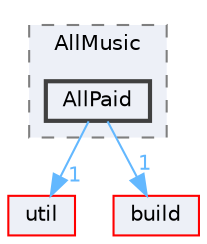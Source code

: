 digraph "AllPaid"
{
 // LATEX_PDF_SIZE
  bgcolor="transparent";
  edge [fontname=Helvetica,fontsize=10,labelfontname=Helvetica,labelfontsize=10];
  node [fontname=Helvetica,fontsize=10,shape=box,height=0.2,width=0.4];
  compound=true
  subgraph clusterdir_498ec84b4a3180a9b28d4c2c2e263734 {
    graph [ bgcolor="#edf0f7", pencolor="grey50", label="AllMusic", fontname=Helvetica,fontsize=10 style="filled,dashed", URL="dir_498ec84b4a3180a9b28d4c2c2e263734.html",tooltip=""]
  dir_b295877296cd7fdced40ce8a75802dac [label="AllPaid", fillcolor="#edf0f7", color="grey25", style="filled,bold", URL="dir_b295877296cd7fdced40ce8a75802dac.html",tooltip=""];
  }
  dir_23ec12649285f9fabf3a6b7380226c28 [label="util", fillcolor="#edf0f7", color="red", style="filled", URL="dir_23ec12649285f9fabf3a6b7380226c28.html",tooltip=""];
  dir_4fef79e7177ba769987a8da36c892c5f [label="build", fillcolor="#edf0f7", color="red", style="filled", URL="dir_4fef79e7177ba769987a8da36c892c5f.html",tooltip=""];
  dir_b295877296cd7fdced40ce8a75802dac->dir_23ec12649285f9fabf3a6b7380226c28 [headlabel="1", labeldistance=1.5 headhref="dir_000031_000357.html" href="dir_000031_000357.html" color="steelblue1" fontcolor="steelblue1"];
  dir_b295877296cd7fdced40ce8a75802dac->dir_4fef79e7177ba769987a8da36c892c5f [headlabel="1", labeldistance=1.5 headhref="dir_000031_000041.html" href="dir_000031_000041.html" color="steelblue1" fontcolor="steelblue1"];
}
